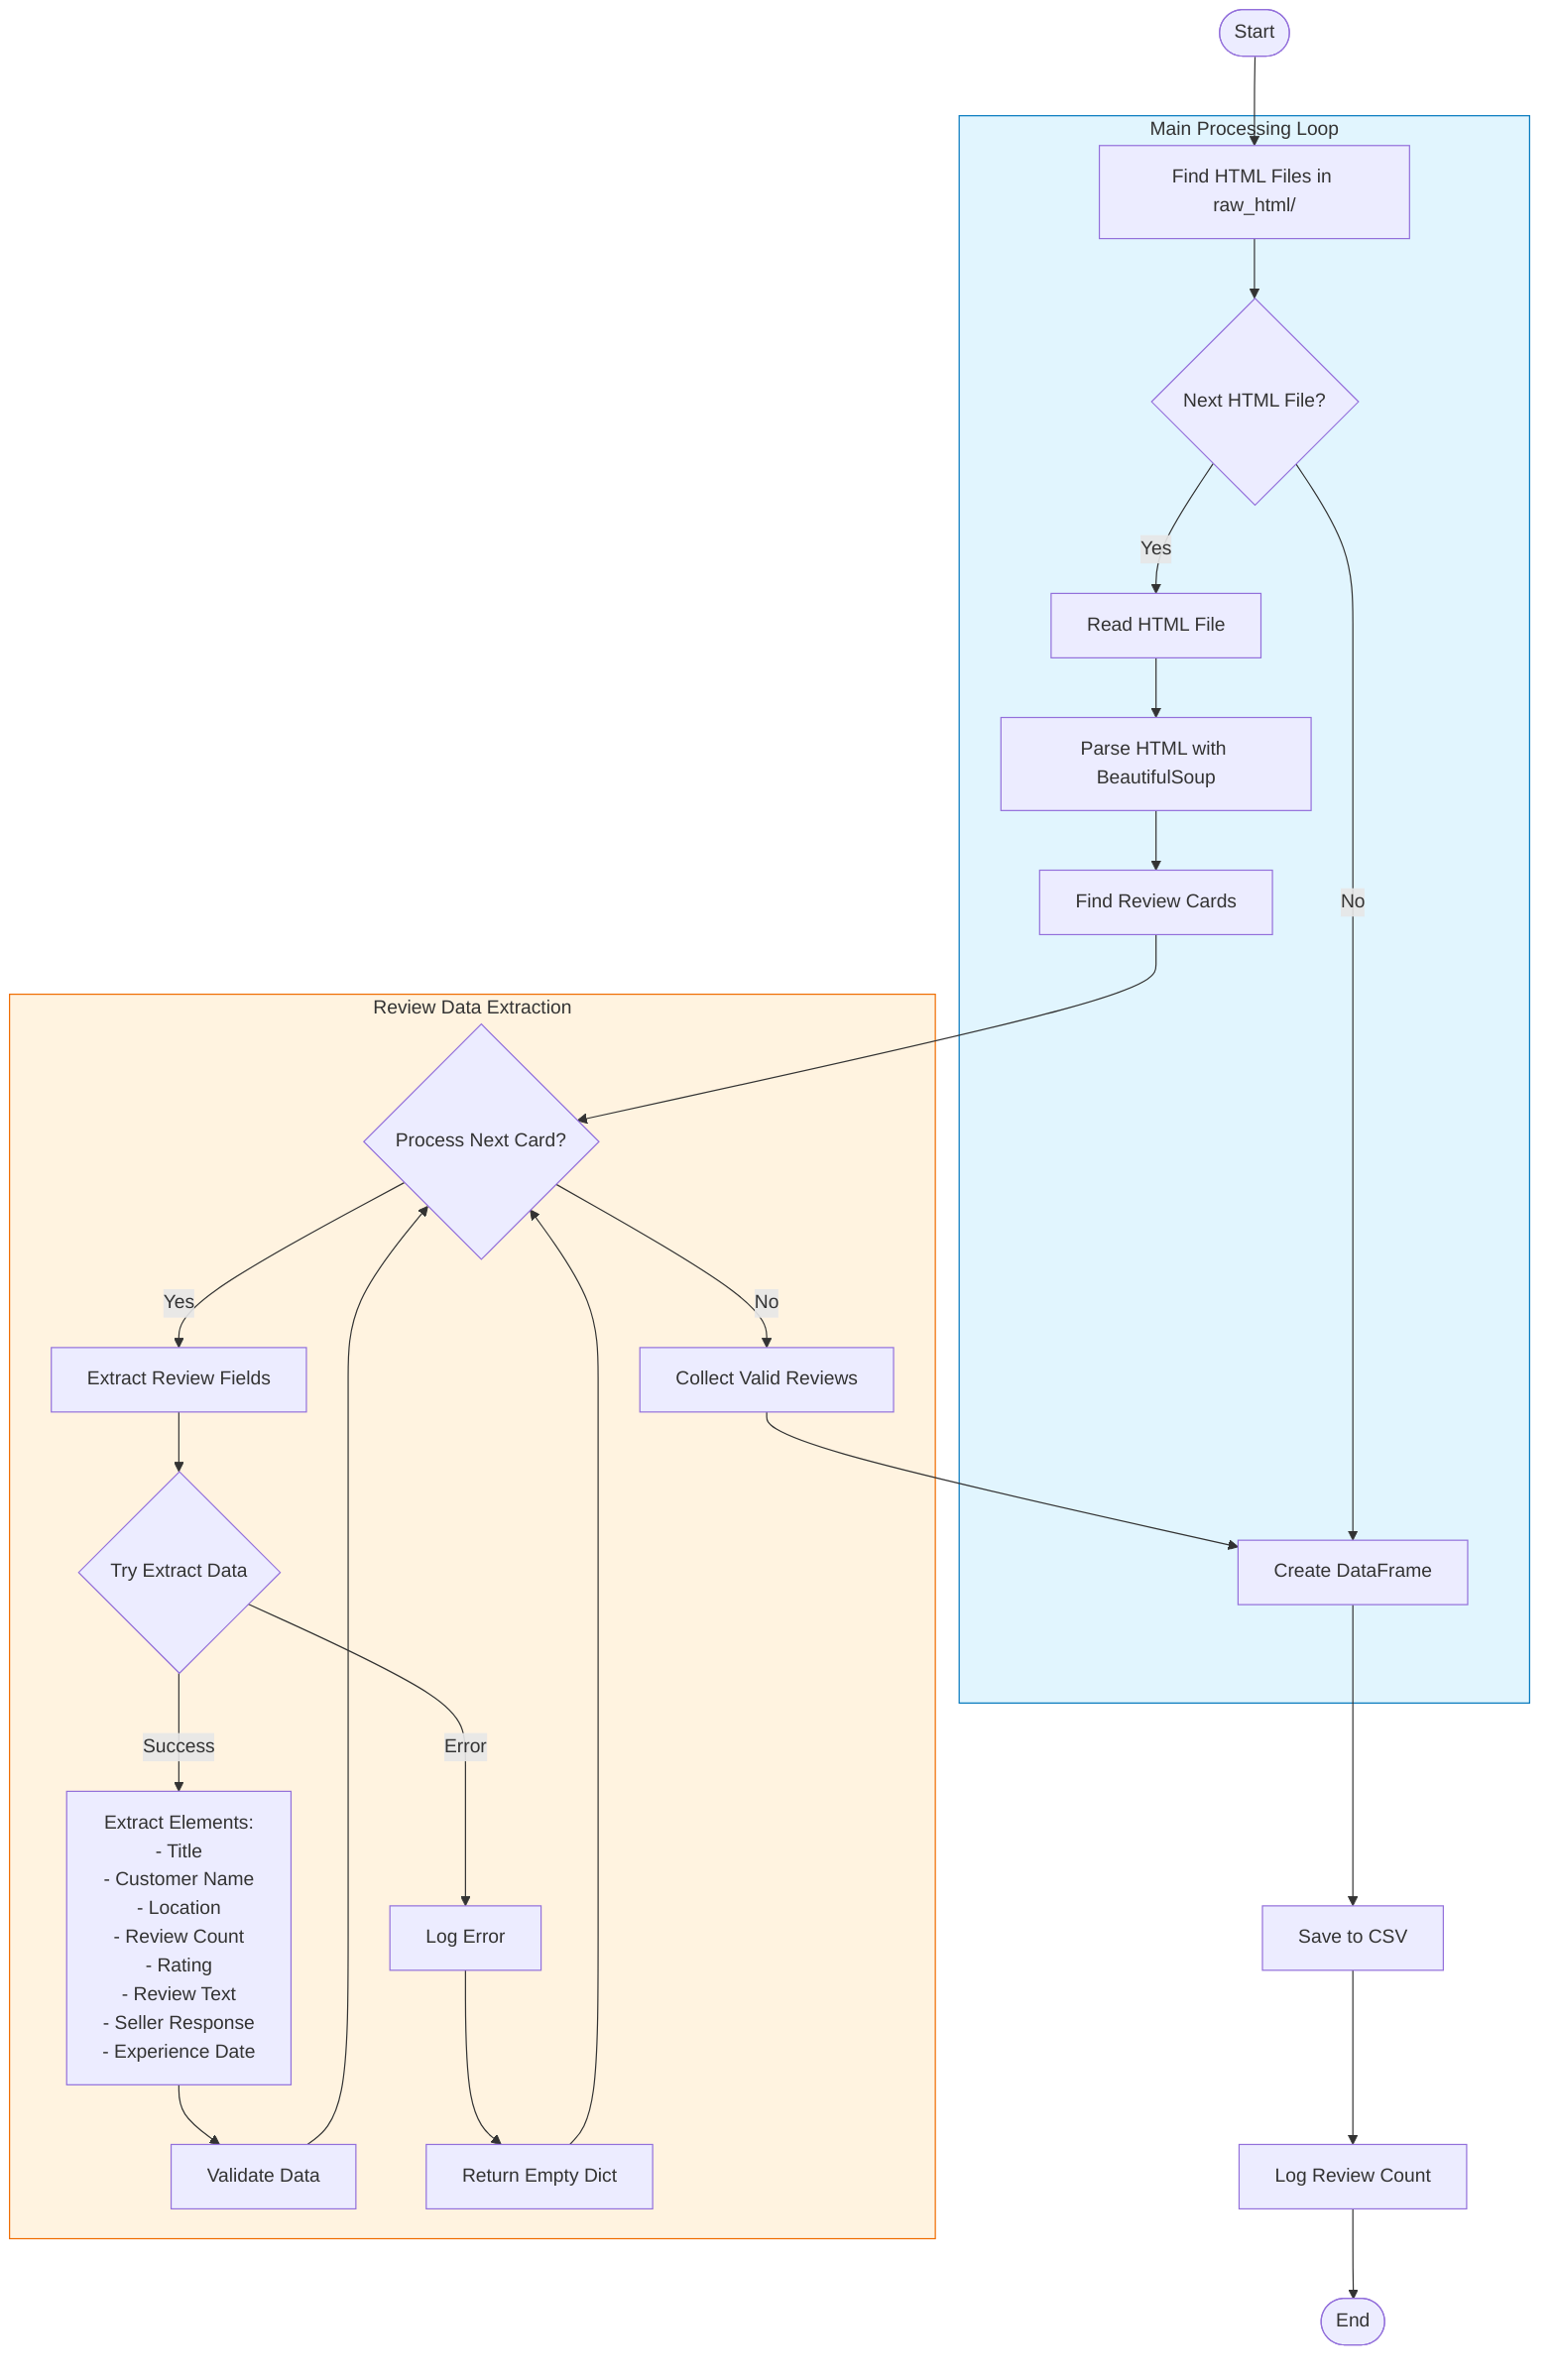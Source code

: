 flowchart TB
   Start([Start]) --> FindFiles[Find HTML Files in raw_html/]
   
   subgraph MainProcess[Main Processing Loop]
       FindFiles --> NextFile{Next HTML File?}
       NextFile -->|Yes| ReadFile[Read HTML File]
       NextFile -->|No| CreateDF[Create DataFrame]
       
       ReadFile --> ParseHTML[Parse HTML with BeautifulSoup]
       ParseHTML --> FindCards[Find Review Cards]
   end
   
   subgraph ExtractData[Review Data Extraction]
       FindCards --> ProcessCard{Process Next Card?}
       ProcessCard -->|Yes| ExtractFields[Extract Review Fields]
       ProcessCard -->|No| CollectReviews[Collect Valid Reviews]
       
       ExtractFields --> TryExtract{Try Extract Data}
       
       TryExtract -->|Success| ExtractElements[Extract Elements:
           - Title
           - Customer Name
           - Location
           - Review Count
           - Rating
           - Review Text
           - Seller Response
           - Experience Date]
       
       TryExtract -->|Error| LogError[Log Error]
       
       ExtractElements --> ValidateData[Validate Data]
       LogError --> EmptyDict[Return Empty Dict]
       
       ValidateData --> ProcessCard
       EmptyDict --> ProcessCard
   end
   
   CollectReviews --> CreateDF
   CreateDF --> SaveCSV[Save to CSV]
   SaveCSV --> LogCount[Log Review Count]
   LogCount --> End([End])
   
   style MainProcess fill:#e1f5fe,stroke:#0277bd
   style ExtractData fill:#fff3e0,stroke:#ef6c00